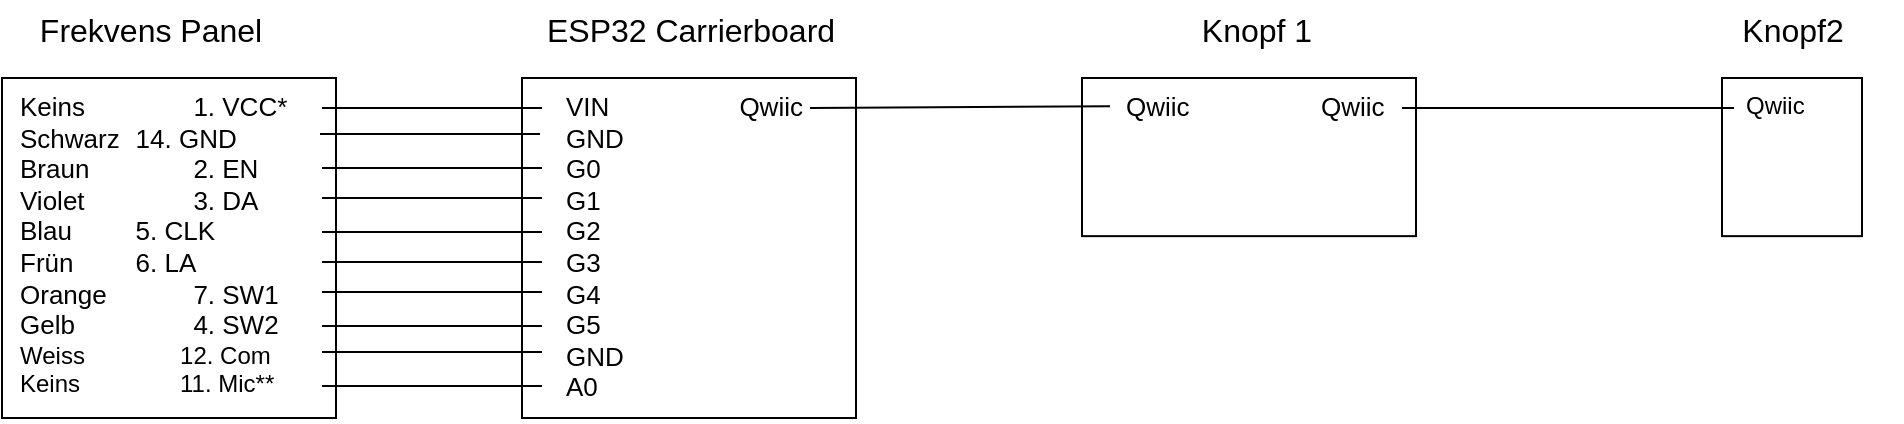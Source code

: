<mxfile version="28.1.1">
  <diagram name="Seite-1" id="HejLBixmDfHf1gUCpycG">
    <mxGraphModel dx="1826" dy="803" grid="1" gridSize="10" guides="1" tooltips="1" connect="1" arrows="1" fold="1" page="0" pageScale="1" pageWidth="827" pageHeight="1169" math="0" shadow="0">
      <root>
        <mxCell id="0" />
        <mxCell id="1" parent="0" />
        <mxCell id="Dd1L3V_N0C7tP0Iz6ugw-4" value="" style="group" vertex="1" connectable="0" parent="1">
          <mxGeometry x="-60" y="60" width="167" height="172" as="geometry" />
        </mxCell>
        <mxCell id="Dd1L3V_N0C7tP0Iz6ugw-2" value="" style="rounded=0;whiteSpace=wrap;html=1;" vertex="1" parent="Dd1L3V_N0C7tP0Iz6ugw-4">
          <mxGeometry width="167" height="170" as="geometry" />
        </mxCell>
        <mxCell id="Dd1L3V_N0C7tP0Iz6ugw-3" value="&lt;div&gt;&lt;font style=&quot;font-size: 13px;&quot;&gt;Keins&lt;span style=&quot;white-space: pre;&quot;&gt;&#x9;&lt;/span&gt;&lt;span style=&quot;white-space: pre;&quot;&gt;&#x9;1. VCC*&lt;/span&gt;&lt;/font&gt;&lt;/div&gt;&lt;div&gt;&lt;font style=&quot;font-size: 13px;&quot;&gt;Schwarz&lt;span style=&quot;white-space: pre;&quot;&gt;&#x9;14. GND&lt;/span&gt;&lt;/font&gt;&lt;/div&gt;&lt;div&gt;&lt;font style=&quot;font-size: 13px;&quot;&gt;Braun&lt;span style=&quot;white-space: pre;&quot;&gt;&#x9;&lt;/span&gt;&lt;span style=&quot;white-space: pre;&quot;&gt;&#x9;&lt;/span&gt;2. EN&lt;/font&gt;&lt;/div&gt;&lt;div&gt;&lt;font style=&quot;font-size: 13px;&quot;&gt;Violet&lt;span style=&quot;white-space: pre;&quot;&gt;&#x9;&lt;/span&gt;&lt;span style=&quot;white-space: pre;&quot;&gt;&#x9;&lt;/span&gt;3. DA&lt;/font&gt;&lt;/div&gt;&lt;div&gt;&lt;font style=&quot;font-size: 13px;&quot;&gt;Blau&lt;span style=&quot;white-space: pre;&quot;&gt;&#x9;&lt;/span&gt;&lt;span style=&quot;white-space: pre;&quot;&gt;&#x9;&lt;/span&gt;5. CLK&lt;/font&gt;&lt;/div&gt;&lt;div&gt;&lt;font style=&quot;font-size: 13px;&quot;&gt;Frün&lt;span style=&quot;white-space: pre;&quot;&gt;&#x9;&lt;/span&gt;&lt;span style=&quot;white-space: pre;&quot;&gt;&#x9;&lt;/span&gt;6. LA&lt;/font&gt;&lt;/div&gt;&lt;div&gt;&lt;font style=&quot;font-size: 13px;&quot;&gt;Orange&lt;span style=&quot;white-space: pre;&quot;&gt;&#x9;&lt;/span&gt;&lt;span style=&quot;white-space: pre;&quot;&gt;&#x9;7. SW1&lt;/span&gt;&lt;/font&gt;&lt;/div&gt;&lt;div&gt;&lt;font style=&quot;font-size: 13px;&quot;&gt;Gelb&lt;span style=&quot;white-space: pre;&quot;&gt;&#x9;&lt;/span&gt;&lt;span style=&quot;white-space: pre;&quot;&gt;&#x9;&lt;/span&gt;4. SW2&lt;/font&gt;&lt;/div&gt;&lt;div&gt;Weiss&lt;span style=&quot;white-space: pre;&quot;&gt;&#x9;&lt;/span&gt;&lt;span style=&quot;white-space: pre;&quot;&gt;&#x9;12. Com&lt;/span&gt;&lt;/div&gt;&lt;div&gt;Keins&lt;span style=&quot;white-space: pre;&quot;&gt;&#x9;&lt;/span&gt;&lt;span style=&quot;white-space: pre;&quot;&gt;&#x9;&lt;/span&gt;11. Mic**&lt;/div&gt;" style="text;html=1;align=left;verticalAlign=top;whiteSpace=wrap;rounded=0;" vertex="1" parent="Dd1L3V_N0C7tP0Iz6ugw-4">
          <mxGeometry x="7" width="153" height="172" as="geometry" />
        </mxCell>
        <mxCell id="Dd1L3V_N0C7tP0Iz6ugw-5" value="" style="group" vertex="1" connectable="0" parent="1">
          <mxGeometry x="200" y="60" width="167" height="172" as="geometry" />
        </mxCell>
        <mxCell id="Dd1L3V_N0C7tP0Iz6ugw-6" value="" style="rounded=0;whiteSpace=wrap;html=1;" vertex="1" parent="Dd1L3V_N0C7tP0Iz6ugw-5">
          <mxGeometry width="167" height="170" as="geometry" />
        </mxCell>
        <mxCell id="Dd1L3V_N0C7tP0Iz6ugw-7" value="&lt;div&gt;&lt;font style=&quot;font-size: 13px;&quot;&gt;VIN&lt;span style=&quot;white-space: pre;&quot;&gt;&#x9;&lt;/span&gt;&lt;span style=&quot;white-space: pre;&quot;&gt;&#x9;&lt;/span&gt;&lt;span style=&quot;white-space: pre;&quot;&gt;&#x9;&lt;/span&gt;Qwiic&lt;/font&gt;&lt;/div&gt;&lt;div&gt;&lt;font style=&quot;font-size: 13px;&quot;&gt;GND&lt;/font&gt;&lt;/div&gt;&lt;div&gt;&lt;font style=&quot;font-size: 13px;&quot;&gt;G0&lt;/font&gt;&lt;/div&gt;&lt;div&gt;&lt;font style=&quot;font-size: 13px;&quot;&gt;G1&lt;/font&gt;&lt;/div&gt;&lt;div&gt;&lt;font style=&quot;font-size: 13px;&quot;&gt;G2&lt;/font&gt;&lt;/div&gt;&lt;div&gt;&lt;font style=&quot;font-size: 13px;&quot;&gt;G3&lt;/font&gt;&lt;/div&gt;&lt;div&gt;&lt;font style=&quot;font-size: 13px;&quot;&gt;G4&lt;/font&gt;&lt;/div&gt;&lt;div&gt;&lt;font style=&quot;font-size: 13px;&quot;&gt;G5&lt;/font&gt;&lt;/div&gt;&lt;div&gt;&lt;font style=&quot;font-size: 13px;&quot;&gt;GND&lt;/font&gt;&lt;/div&gt;&lt;div&gt;&lt;font style=&quot;font-size: 13px;&quot;&gt;A0&lt;/font&gt;&lt;/div&gt;" style="text;html=1;align=left;verticalAlign=top;whiteSpace=wrap;rounded=0;" vertex="1" parent="Dd1L3V_N0C7tP0Iz6ugw-5">
          <mxGeometry x="20" width="153" height="172" as="geometry" />
        </mxCell>
        <mxCell id="Dd1L3V_N0C7tP0Iz6ugw-8" value="" style="endArrow=none;html=1;rounded=0;fontSize=12;startSize=8;endSize=8;curved=1;exitX=1;exitY=0.087;exitDx=0;exitDy=0;exitPerimeter=0;" edge="1" parent="1" source="Dd1L3V_N0C7tP0Iz6ugw-3">
          <mxGeometry width="50" height="50" relative="1" as="geometry">
            <mxPoint x="100" y="75" as="sourcePoint" />
            <mxPoint x="210" y="75" as="targetPoint" />
          </mxGeometry>
        </mxCell>
        <mxCell id="Dd1L3V_N0C7tP0Iz6ugw-9" value="" style="endArrow=none;html=1;rounded=0;fontSize=12;startSize=8;endSize=8;curved=1;exitX=1;exitY=0.087;exitDx=0;exitDy=0;exitPerimeter=0;" edge="1" parent="1">
          <mxGeometry width="50" height="50" relative="1" as="geometry">
            <mxPoint x="99" y="88" as="sourcePoint" />
            <mxPoint x="209" y="88" as="targetPoint" />
          </mxGeometry>
        </mxCell>
        <mxCell id="Dd1L3V_N0C7tP0Iz6ugw-10" value="" style="endArrow=none;html=1;rounded=0;fontSize=12;startSize=8;endSize=8;curved=1;exitX=1;exitY=0.087;exitDx=0;exitDy=0;exitPerimeter=0;" edge="1" parent="1">
          <mxGeometry width="50" height="50" relative="1" as="geometry">
            <mxPoint x="100" y="105" as="sourcePoint" />
            <mxPoint x="210" y="105" as="targetPoint" />
          </mxGeometry>
        </mxCell>
        <mxCell id="Dd1L3V_N0C7tP0Iz6ugw-11" value="" style="endArrow=none;html=1;rounded=0;fontSize=12;startSize=8;endSize=8;curved=1;exitX=1;exitY=0.087;exitDx=0;exitDy=0;exitPerimeter=0;" edge="1" parent="1">
          <mxGeometry width="50" height="50" relative="1" as="geometry">
            <mxPoint x="100" y="120" as="sourcePoint" />
            <mxPoint x="210" y="120" as="targetPoint" />
          </mxGeometry>
        </mxCell>
        <mxCell id="Dd1L3V_N0C7tP0Iz6ugw-12" value="" style="endArrow=none;html=1;rounded=0;fontSize=12;startSize=8;endSize=8;curved=1;exitX=1;exitY=0.087;exitDx=0;exitDy=0;exitPerimeter=0;" edge="1" parent="1">
          <mxGeometry width="50" height="50" relative="1" as="geometry">
            <mxPoint x="100" y="137" as="sourcePoint" />
            <mxPoint x="210" y="137" as="targetPoint" />
          </mxGeometry>
        </mxCell>
        <mxCell id="Dd1L3V_N0C7tP0Iz6ugw-13" value="" style="endArrow=none;html=1;rounded=0;fontSize=12;startSize=8;endSize=8;curved=1;exitX=1;exitY=0.087;exitDx=0;exitDy=0;exitPerimeter=0;" edge="1" parent="1">
          <mxGeometry width="50" height="50" relative="1" as="geometry">
            <mxPoint x="100" y="152" as="sourcePoint" />
            <mxPoint x="210" y="152" as="targetPoint" />
          </mxGeometry>
        </mxCell>
        <mxCell id="Dd1L3V_N0C7tP0Iz6ugw-14" value="" style="endArrow=none;html=1;rounded=0;fontSize=12;startSize=8;endSize=8;curved=1;exitX=1;exitY=0.087;exitDx=0;exitDy=0;exitPerimeter=0;" edge="1" parent="1">
          <mxGeometry width="50" height="50" relative="1" as="geometry">
            <mxPoint x="100" y="167" as="sourcePoint" />
            <mxPoint x="210" y="167" as="targetPoint" />
          </mxGeometry>
        </mxCell>
        <mxCell id="Dd1L3V_N0C7tP0Iz6ugw-15" value="" style="endArrow=none;html=1;rounded=0;fontSize=12;startSize=8;endSize=8;curved=1;exitX=1;exitY=0.087;exitDx=0;exitDy=0;exitPerimeter=0;" edge="1" parent="1">
          <mxGeometry width="50" height="50" relative="1" as="geometry">
            <mxPoint x="100" y="184" as="sourcePoint" />
            <mxPoint x="210" y="184" as="targetPoint" />
          </mxGeometry>
        </mxCell>
        <mxCell id="Dd1L3V_N0C7tP0Iz6ugw-16" value="" style="endArrow=none;html=1;rounded=0;fontSize=12;startSize=8;endSize=8;curved=1;exitX=1;exitY=0.087;exitDx=0;exitDy=0;exitPerimeter=0;" edge="1" parent="1">
          <mxGeometry width="50" height="50" relative="1" as="geometry">
            <mxPoint x="100" y="197" as="sourcePoint" />
            <mxPoint x="210" y="197" as="targetPoint" />
          </mxGeometry>
        </mxCell>
        <mxCell id="Dd1L3V_N0C7tP0Iz6ugw-17" value="" style="endArrow=none;html=1;rounded=0;fontSize=12;startSize=8;endSize=8;curved=1;exitX=1;exitY=0.087;exitDx=0;exitDy=0;exitPerimeter=0;" edge="1" parent="1">
          <mxGeometry width="50" height="50" relative="1" as="geometry">
            <mxPoint x="100" y="214" as="sourcePoint" />
            <mxPoint x="210" y="214" as="targetPoint" />
          </mxGeometry>
        </mxCell>
        <mxCell id="Dd1L3V_N0C7tP0Iz6ugw-18" value="" style="group" vertex="1" connectable="0" parent="1">
          <mxGeometry x="480" y="60" width="173" height="80" as="geometry" />
        </mxCell>
        <mxCell id="Dd1L3V_N0C7tP0Iz6ugw-19" value="" style="rounded=0;whiteSpace=wrap;html=1;" vertex="1" parent="Dd1L3V_N0C7tP0Iz6ugw-18">
          <mxGeometry width="167" height="79.07" as="geometry" />
        </mxCell>
        <mxCell id="Dd1L3V_N0C7tP0Iz6ugw-20" value="&lt;div&gt;&lt;font style=&quot;font-size: 13px;&quot;&gt;&lt;span style=&quot;white-space: pre;&quot;&gt;Qwiic&#x9;&lt;/span&gt;&lt;span style=&quot;white-space: pre;&quot;&gt;&#x9;   &lt;/span&gt;Qwiic&lt;/font&gt;&lt;/div&gt;" style="text;html=1;align=left;verticalAlign=top;whiteSpace=wrap;rounded=0;" vertex="1" parent="Dd1L3V_N0C7tP0Iz6ugw-18">
          <mxGeometry x="20" width="153" height="37.209" as="geometry" />
        </mxCell>
        <mxCell id="Dd1L3V_N0C7tP0Iz6ugw-21" value="" style="group" vertex="1" connectable="0" parent="1">
          <mxGeometry x="800" y="60" width="90" height="80" as="geometry" />
        </mxCell>
        <mxCell id="Dd1L3V_N0C7tP0Iz6ugw-22" value="" style="rounded=0;whiteSpace=wrap;html=1;" vertex="1" parent="Dd1L3V_N0C7tP0Iz6ugw-21">
          <mxGeometry width="70" height="79.07" as="geometry" />
        </mxCell>
        <mxCell id="Dd1L3V_N0C7tP0Iz6ugw-23" value="Qwiic" style="text;html=1;align=left;verticalAlign=top;whiteSpace=wrap;rounded=0;" vertex="1" parent="Dd1L3V_N0C7tP0Iz6ugw-21">
          <mxGeometry x="10.405" width="79.595" height="37.209" as="geometry" />
        </mxCell>
        <mxCell id="Dd1L3V_N0C7tP0Iz6ugw-24" value="Frekvens Panel" style="text;html=1;align=center;verticalAlign=middle;resizable=0;points=[];autosize=1;strokeColor=none;fillColor=none;fontSize=16;" vertex="1" parent="1">
          <mxGeometry x="-51" y="21" width="130" height="30" as="geometry" />
        </mxCell>
        <mxCell id="Dd1L3V_N0C7tP0Iz6ugw-25" value="ESP32 Carrierboard" style="text;html=1;align=center;verticalAlign=middle;resizable=0;points=[];autosize=1;strokeColor=none;fillColor=none;fontSize=16;" vertex="1" parent="1">
          <mxGeometry x="199" y="21" width="170" height="30" as="geometry" />
        </mxCell>
        <mxCell id="Dd1L3V_N0C7tP0Iz6ugw-26" value="Knopf 1" style="text;html=1;align=center;verticalAlign=middle;resizable=0;points=[];autosize=1;strokeColor=none;fillColor=none;fontSize=16;" vertex="1" parent="1">
          <mxGeometry x="526.5" y="21" width="80" height="30" as="geometry" />
        </mxCell>
        <mxCell id="Dd1L3V_N0C7tP0Iz6ugw-27" value="Knopf2" style="text;html=1;align=center;verticalAlign=middle;resizable=0;points=[];autosize=1;strokeColor=none;fillColor=none;fontSize=16;" vertex="1" parent="1">
          <mxGeometry x="800" y="21" width="70" height="30" as="geometry" />
        </mxCell>
        <mxCell id="Dd1L3V_N0C7tP0Iz6ugw-28" value="" style="endArrow=none;html=1;rounded=0;fontSize=12;startSize=8;endSize=8;curved=1;" edge="1" parent="1">
          <mxGeometry width="50" height="50" relative="1" as="geometry">
            <mxPoint x="344" y="75" as="sourcePoint" />
            <mxPoint x="494" y="74.076" as="targetPoint" />
          </mxGeometry>
        </mxCell>
        <mxCell id="Dd1L3V_N0C7tP0Iz6ugw-29" value="" style="endArrow=none;html=1;rounded=0;fontSize=12;startSize=8;endSize=8;curved=1;entryX=0.071;entryY=0.164;entryDx=0;entryDy=0;entryPerimeter=0;" edge="1" parent="1">
          <mxGeometry width="50" height="50" relative="1" as="geometry">
            <mxPoint x="640" y="75" as="sourcePoint" />
            <mxPoint x="805.97" y="74.967" as="targetPoint" />
          </mxGeometry>
        </mxCell>
      </root>
    </mxGraphModel>
  </diagram>
</mxfile>
